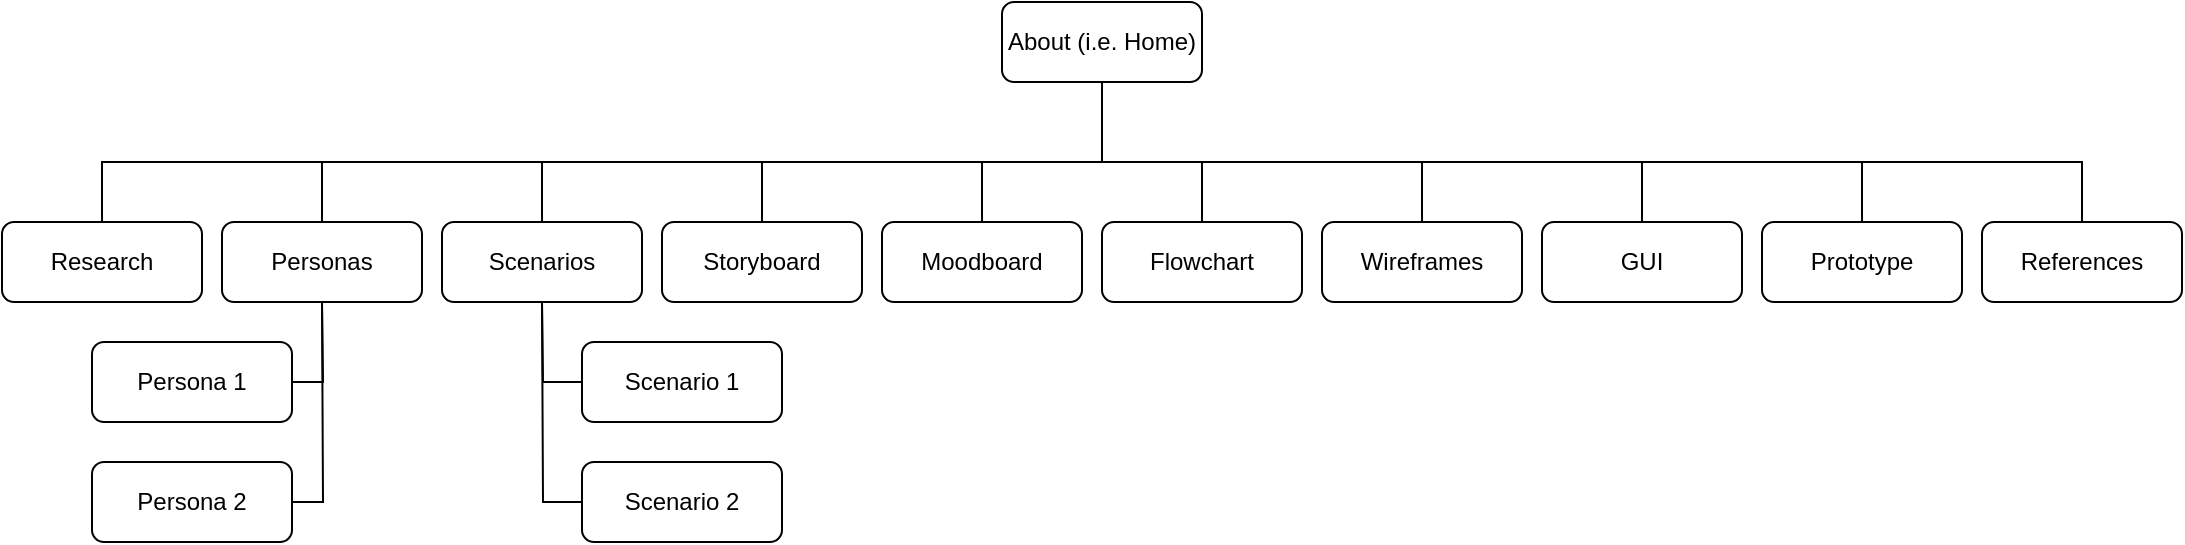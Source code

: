 <mxfile version="24.8.0">
  <diagram name="Page-1" id="UZVi_8cWLqrK9Wn85Bvv">
    <mxGraphModel dx="2057" dy="807" grid="1" gridSize="10" guides="1" tooltips="1" connect="1" arrows="1" fold="1" page="1" pageScale="1" pageWidth="850" pageHeight="1100" math="0" shadow="0">
      <root>
        <mxCell id="0" />
        <mxCell id="1" parent="0" />
        <mxCell id="PrW-mGgzs3KouXYmzcUu-2" value="About (i.e. Home)" style="rounded=1;whiteSpace=wrap;html=1;" vertex="1" parent="1">
          <mxGeometry x="-70" y="200" width="100" height="40" as="geometry" />
        </mxCell>
        <mxCell id="PrW-mGgzs3KouXYmzcUu-4" value="Research" style="rounded=1;whiteSpace=wrap;html=1;" vertex="1" parent="1">
          <mxGeometry x="-570" y="310" width="100" height="40" as="geometry" />
        </mxCell>
        <mxCell id="PrW-mGgzs3KouXYmzcUu-5" value="Personas" style="rounded=1;whiteSpace=wrap;html=1;" vertex="1" parent="1">
          <mxGeometry x="-460" y="310" width="100" height="40" as="geometry" />
        </mxCell>
        <mxCell id="PrW-mGgzs3KouXYmzcUu-6" value="Scenarios" style="rounded=1;whiteSpace=wrap;html=1;" vertex="1" parent="1">
          <mxGeometry x="-350" y="310" width="100" height="40" as="geometry" />
        </mxCell>
        <mxCell id="PrW-mGgzs3KouXYmzcUu-7" value="Storyboard" style="rounded=1;whiteSpace=wrap;html=1;" vertex="1" parent="1">
          <mxGeometry x="-240" y="310" width="100" height="40" as="geometry" />
        </mxCell>
        <mxCell id="PrW-mGgzs3KouXYmzcUu-8" value="Moodboard" style="rounded=1;whiteSpace=wrap;html=1;" vertex="1" parent="1">
          <mxGeometry x="-130" y="310" width="100" height="40" as="geometry" />
        </mxCell>
        <mxCell id="PrW-mGgzs3KouXYmzcUu-9" value="Flowchart" style="rounded=1;whiteSpace=wrap;html=1;" vertex="1" parent="1">
          <mxGeometry x="-20" y="310" width="100" height="40" as="geometry" />
        </mxCell>
        <mxCell id="PrW-mGgzs3KouXYmzcUu-10" value="Wireframes" style="rounded=1;whiteSpace=wrap;html=1;" vertex="1" parent="1">
          <mxGeometry x="90" y="310" width="100" height="40" as="geometry" />
        </mxCell>
        <mxCell id="PrW-mGgzs3KouXYmzcUu-11" value="GUI" style="rounded=1;whiteSpace=wrap;html=1;" vertex="1" parent="1">
          <mxGeometry x="200" y="310" width="100" height="40" as="geometry" />
        </mxCell>
        <mxCell id="PrW-mGgzs3KouXYmzcUu-12" value="Prototype" style="rounded=1;whiteSpace=wrap;html=1;" vertex="1" parent="1">
          <mxGeometry x="310" y="310" width="100" height="40" as="geometry" />
        </mxCell>
        <mxCell id="PrW-mGgzs3KouXYmzcUu-13" value="References" style="rounded=1;whiteSpace=wrap;html=1;" vertex="1" parent="1">
          <mxGeometry x="420" y="310" width="100" height="40" as="geometry" />
        </mxCell>
        <mxCell id="PrW-mGgzs3KouXYmzcUu-21" value="" style="endArrow=none;html=1;rounded=0;entryX=0.5;entryY=0;entryDx=0;entryDy=0;endFill=0;" edge="1" parent="1" target="PrW-mGgzs3KouXYmzcUu-4">
          <mxGeometry width="50" height="50" relative="1" as="geometry">
            <mxPoint x="-20" y="280" as="sourcePoint" />
            <mxPoint x="60" y="510" as="targetPoint" />
            <Array as="points">
              <mxPoint x="-520" y="280" />
            </Array>
          </mxGeometry>
        </mxCell>
        <mxCell id="PrW-mGgzs3KouXYmzcUu-22" value="" style="endArrow=none;html=1;rounded=0;entryX=0.5;entryY=1;entryDx=0;entryDy=0;" edge="1" parent="1" target="PrW-mGgzs3KouXYmzcUu-2">
          <mxGeometry width="50" height="50" relative="1" as="geometry">
            <mxPoint x="-20" y="280" as="sourcePoint" />
            <mxPoint x="110" y="460" as="targetPoint" />
          </mxGeometry>
        </mxCell>
        <mxCell id="PrW-mGgzs3KouXYmzcUu-23" value="" style="endArrow=none;html=1;rounded=0;entryX=0.5;entryY=0;entryDx=0;entryDy=0;endFill=0;" edge="1" parent="1" target="PrW-mGgzs3KouXYmzcUu-13">
          <mxGeometry width="50" height="50" relative="1" as="geometry">
            <mxPoint x="-20" y="280" as="sourcePoint" />
            <mxPoint x="-510" y="320" as="targetPoint" />
            <Array as="points">
              <mxPoint x="470" y="280" />
            </Array>
          </mxGeometry>
        </mxCell>
        <mxCell id="PrW-mGgzs3KouXYmzcUu-24" value="" style="endArrow=none;html=1;rounded=0;entryX=0.5;entryY=0;entryDx=0;entryDy=0;endFill=0;" edge="1" parent="1" target="PrW-mGgzs3KouXYmzcUu-5">
          <mxGeometry width="50" height="50" relative="1" as="geometry">
            <mxPoint x="-410" y="280" as="sourcePoint" />
            <mxPoint x="-120" y="360" as="targetPoint" />
          </mxGeometry>
        </mxCell>
        <mxCell id="PrW-mGgzs3KouXYmzcUu-25" value="" style="endArrow=none;html=1;rounded=0;entryX=0.5;entryY=0;entryDx=0;entryDy=0;endFill=0;" edge="1" parent="1" target="PrW-mGgzs3KouXYmzcUu-6">
          <mxGeometry width="50" height="50" relative="1" as="geometry">
            <mxPoint x="-300" y="280" as="sourcePoint" />
            <mxPoint x="-400" y="320" as="targetPoint" />
          </mxGeometry>
        </mxCell>
        <mxCell id="PrW-mGgzs3KouXYmzcUu-26" value="" style="endArrow=none;html=1;rounded=0;entryX=0.5;entryY=0;entryDx=0;entryDy=0;endFill=0;" edge="1" parent="1" target="PrW-mGgzs3KouXYmzcUu-7">
          <mxGeometry width="50" height="50" relative="1" as="geometry">
            <mxPoint x="-190" y="280" as="sourcePoint" />
            <mxPoint x="-390" y="330" as="targetPoint" />
          </mxGeometry>
        </mxCell>
        <mxCell id="PrW-mGgzs3KouXYmzcUu-27" value="" style="endArrow=none;html=1;rounded=0;entryX=0.5;entryY=0;entryDx=0;entryDy=0;endFill=0;" edge="1" parent="1" target="PrW-mGgzs3KouXYmzcUu-8">
          <mxGeometry width="50" height="50" relative="1" as="geometry">
            <mxPoint x="-80" y="280" as="sourcePoint" />
            <mxPoint x="-180" y="320" as="targetPoint" />
          </mxGeometry>
        </mxCell>
        <mxCell id="PrW-mGgzs3KouXYmzcUu-28" value="" style="endArrow=none;html=1;rounded=0;entryX=0.5;entryY=0;entryDx=0;entryDy=0;endFill=0;" edge="1" parent="1" target="PrW-mGgzs3KouXYmzcUu-9">
          <mxGeometry width="50" height="50" relative="1" as="geometry">
            <mxPoint x="30" y="280" as="sourcePoint" />
            <mxPoint x="-170" y="330" as="targetPoint" />
          </mxGeometry>
        </mxCell>
        <mxCell id="PrW-mGgzs3KouXYmzcUu-29" value="" style="endArrow=none;html=1;rounded=0;entryX=0.5;entryY=0;entryDx=0;entryDy=0;endFill=0;" edge="1" parent="1" target="PrW-mGgzs3KouXYmzcUu-10">
          <mxGeometry width="50" height="50" relative="1" as="geometry">
            <mxPoint x="140" y="280" as="sourcePoint" />
            <mxPoint x="-160" y="340" as="targetPoint" />
          </mxGeometry>
        </mxCell>
        <mxCell id="PrW-mGgzs3KouXYmzcUu-30" value="" style="endArrow=none;html=1;rounded=0;entryX=0.5;entryY=0;entryDx=0;entryDy=0;endFill=0;" edge="1" parent="1" target="PrW-mGgzs3KouXYmzcUu-11">
          <mxGeometry width="50" height="50" relative="1" as="geometry">
            <mxPoint x="250" y="280" as="sourcePoint" />
            <mxPoint x="150" y="320" as="targetPoint" />
          </mxGeometry>
        </mxCell>
        <mxCell id="PrW-mGgzs3KouXYmzcUu-31" value="" style="endArrow=none;html=1;rounded=0;entryX=0.5;entryY=0;entryDx=0;entryDy=0;endFill=0;" edge="1" parent="1" target="PrW-mGgzs3KouXYmzcUu-12">
          <mxGeometry width="50" height="50" relative="1" as="geometry">
            <mxPoint x="360" y="280" as="sourcePoint" />
            <mxPoint x="160" y="330" as="targetPoint" />
          </mxGeometry>
        </mxCell>
        <mxCell id="PrW-mGgzs3KouXYmzcUu-32" value="" style="edgeStyle=orthogonalEdgeStyle;sourcePerimeterSpacing=0;targetPerimeterSpacing=0;startArrow=none;endArrow=none;rounded=0;targetPortConstraint=eastwest;sourcePortConstraint=northsouth;curved=0;rounded=0;" edge="1" target="PrW-mGgzs3KouXYmzcUu-34" parent="1">
          <mxGeometry relative="1" as="geometry">
            <mxPoint x="-410" y="350" as="sourcePoint" />
          </mxGeometry>
        </mxCell>
        <mxCell id="PrW-mGgzs3KouXYmzcUu-33" value="" style="edgeStyle=orthogonalEdgeStyle;sourcePerimeterSpacing=0;targetPerimeterSpacing=0;startArrow=none;endArrow=none;rounded=0;targetPortConstraint=eastwest;sourcePortConstraint=northsouth;curved=0;rounded=0;" edge="1" target="PrW-mGgzs3KouXYmzcUu-35" parent="1">
          <mxGeometry relative="1" as="geometry">
            <mxPoint x="-410" y="350" as="sourcePoint" />
          </mxGeometry>
        </mxCell>
        <mxCell id="PrW-mGgzs3KouXYmzcUu-34" value="Persona 1" style="whiteSpace=wrap;html=1;align=center;verticalAlign=middle;treeFolding=1;treeMoving=1;rounded=1;" vertex="1" parent="1">
          <mxGeometry x="-525" y="370" width="100" height="40" as="geometry" />
        </mxCell>
        <mxCell id="PrW-mGgzs3KouXYmzcUu-35" value="Persona 2" style="whiteSpace=wrap;html=1;align=center;verticalAlign=middle;treeFolding=1;treeMoving=1;rounded=1;" vertex="1" parent="1">
          <mxGeometry x="-525" y="430" width="100" height="40" as="geometry" />
        </mxCell>
        <mxCell id="PrW-mGgzs3KouXYmzcUu-36" value="" style="edgeStyle=orthogonalEdgeStyle;sourcePerimeterSpacing=0;targetPerimeterSpacing=0;startArrow=none;endArrow=none;rounded=0;targetPortConstraint=eastwest;sourcePortConstraint=northsouth;curved=0;rounded=0;" edge="1" parent="1" target="PrW-mGgzs3KouXYmzcUu-38">
          <mxGeometry relative="1" as="geometry">
            <mxPoint x="-300" y="350" as="sourcePoint" />
          </mxGeometry>
        </mxCell>
        <mxCell id="PrW-mGgzs3KouXYmzcUu-37" value="" style="edgeStyle=orthogonalEdgeStyle;sourcePerimeterSpacing=0;targetPerimeterSpacing=0;startArrow=none;endArrow=none;rounded=0;targetPortConstraint=eastwest;sourcePortConstraint=northsouth;curved=0;rounded=0;" edge="1" parent="1" target="PrW-mGgzs3KouXYmzcUu-39">
          <mxGeometry relative="1" as="geometry">
            <mxPoint x="-300" y="350" as="sourcePoint" />
          </mxGeometry>
        </mxCell>
        <mxCell id="PrW-mGgzs3KouXYmzcUu-38" value="Scenario 2" style="whiteSpace=wrap;html=1;align=center;verticalAlign=middle;treeFolding=1;treeMoving=1;rounded=1;" vertex="1" parent="1">
          <mxGeometry x="-280" y="430" width="100" height="40" as="geometry" />
        </mxCell>
        <mxCell id="PrW-mGgzs3KouXYmzcUu-39" value="Scenario 1" style="whiteSpace=wrap;html=1;align=center;verticalAlign=middle;treeFolding=1;treeMoving=1;rounded=1;" vertex="1" parent="1">
          <mxGeometry x="-280" y="370" width="100" height="40" as="geometry" />
        </mxCell>
      </root>
    </mxGraphModel>
  </diagram>
</mxfile>

